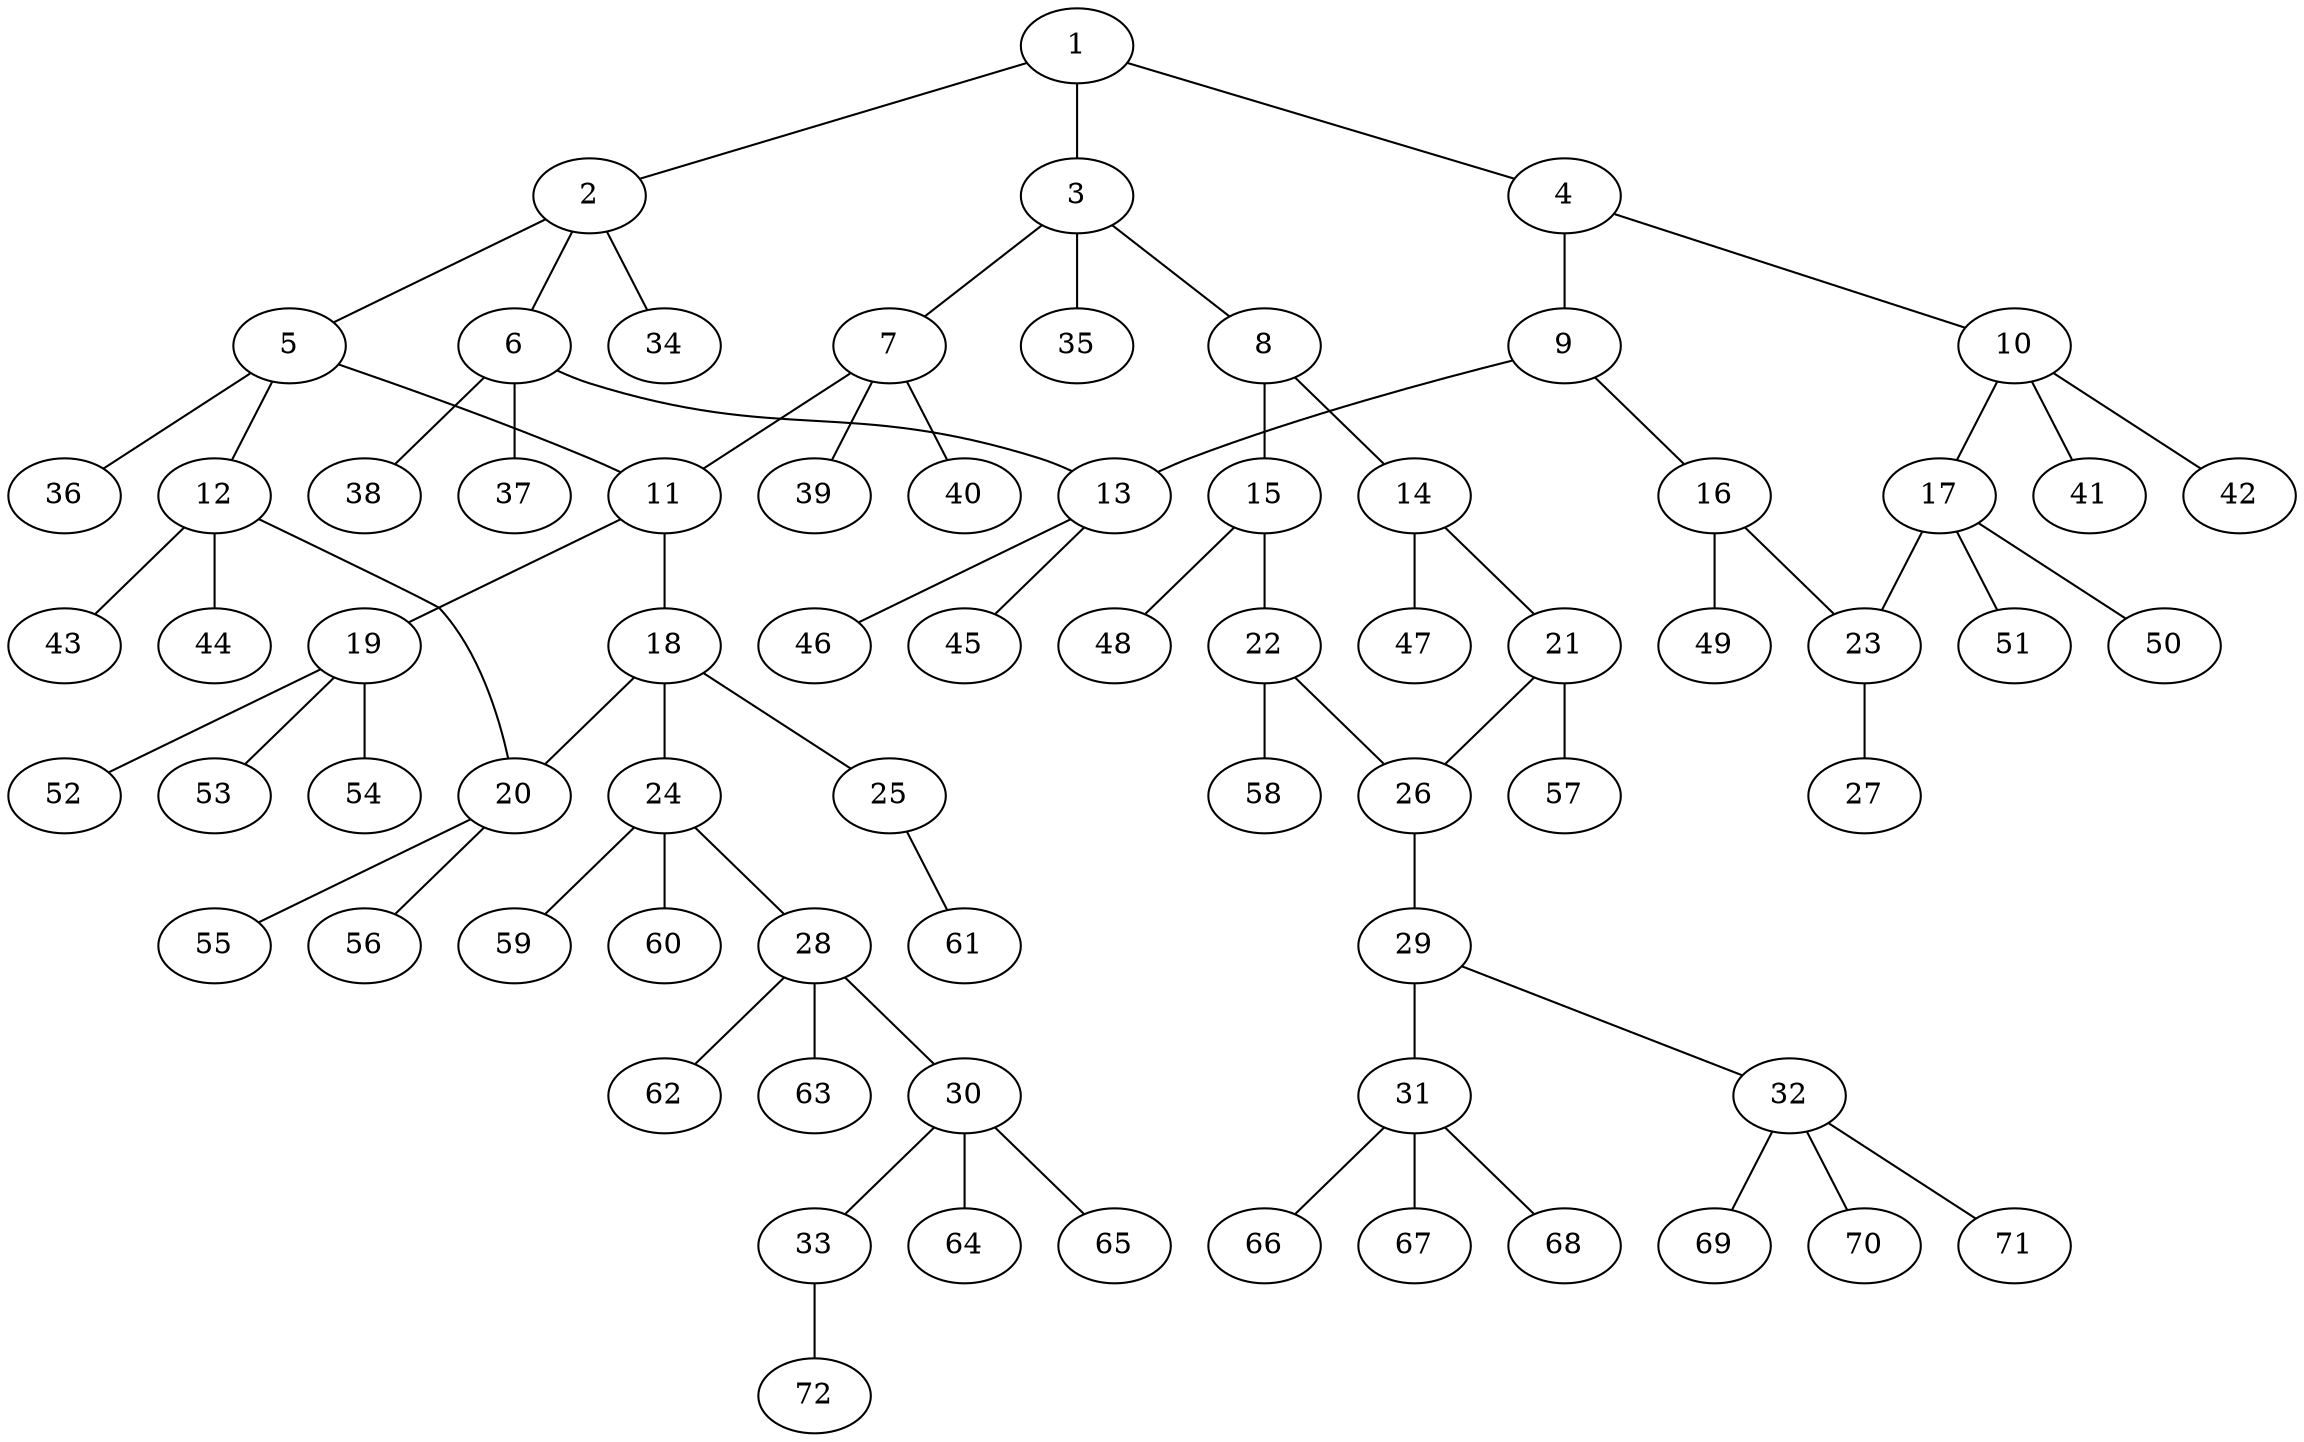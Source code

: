 graph molecule_1769 {
	1	 [chem=C];
	2	 [chem=C];
	1 -- 2	 [valence=1];
	3	 [chem=C];
	1 -- 3	 [valence=1];
	4	 [chem=C];
	1 -- 4	 [valence=2];
	5	 [chem=C];
	2 -- 5	 [valence=1];
	6	 [chem=C];
	2 -- 6	 [valence=1];
	34	 [chem=H];
	2 -- 34	 [valence=1];
	7	 [chem=C];
	3 -- 7	 [valence=1];
	8	 [chem=C];
	3 -- 8	 [valence=1];
	35	 [chem=H];
	3 -- 35	 [valence=1];
	9	 [chem=C];
	4 -- 9	 [valence=1];
	10	 [chem=C];
	4 -- 10	 [valence=1];
	11	 [chem=C];
	5 -- 11	 [valence=1];
	12	 [chem=C];
	5 -- 12	 [valence=1];
	36	 [chem=H];
	5 -- 36	 [valence=1];
	13	 [chem=C];
	6 -- 13	 [valence=1];
	37	 [chem=H];
	6 -- 37	 [valence=1];
	38	 [chem=H];
	6 -- 38	 [valence=1];
	7 -- 11	 [valence=1];
	39	 [chem=H];
	7 -- 39	 [valence=1];
	40	 [chem=H];
	7 -- 40	 [valence=1];
	14	 [chem=C];
	8 -- 14	 [valence=1];
	15	 [chem=C];
	8 -- 15	 [valence=2];
	9 -- 13	 [valence=1];
	16	 [chem=C];
	9 -- 16	 [valence=2];
	17	 [chem=C];
	10 -- 17	 [valence=1];
	41	 [chem=H];
	10 -- 41	 [valence=1];
	42	 [chem=H];
	10 -- 42	 [valence=1];
	18	 [chem=C];
	11 -- 18	 [valence=1];
	19	 [chem=C];
	11 -- 19	 [valence=1];
	20	 [chem=C];
	12 -- 20	 [valence=1];
	43	 [chem=H];
	12 -- 43	 [valence=1];
	44	 [chem=H];
	12 -- 44	 [valence=1];
	45	 [chem=H];
	13 -- 45	 [valence=1];
	46	 [chem=H];
	13 -- 46	 [valence=1];
	21	 [chem=C];
	14 -- 21	 [valence=2];
	47	 [chem=H];
	14 -- 47	 [valence=1];
	22	 [chem=C];
	15 -- 22	 [valence=1];
	48	 [chem=H];
	15 -- 48	 [valence=1];
	23	 [chem=C];
	16 -- 23	 [valence=1];
	49	 [chem=H];
	16 -- 49	 [valence=1];
	17 -- 23	 [valence=1];
	50	 [chem=H];
	17 -- 50	 [valence=1];
	51	 [chem=H];
	17 -- 51	 [valence=1];
	18 -- 20	 [valence=1];
	24	 [chem=C];
	18 -- 24	 [valence=1];
	25	 [chem=O];
	18 -- 25	 [valence=1];
	52	 [chem=H];
	19 -- 52	 [valence=1];
	53	 [chem=H];
	19 -- 53	 [valence=1];
	54	 [chem=H];
	19 -- 54	 [valence=1];
	55	 [chem=H];
	20 -- 55	 [valence=1];
	56	 [chem=H];
	20 -- 56	 [valence=1];
	26	 [chem=C];
	21 -- 26	 [valence=1];
	57	 [chem=H];
	21 -- 57	 [valence=1];
	22 -- 26	 [valence=2];
	58	 [chem=H];
	22 -- 58	 [valence=1];
	27	 [chem=O];
	23 -- 27	 [valence=2];
	28	 [chem=C];
	24 -- 28	 [valence=1];
	59	 [chem=H];
	24 -- 59	 [valence=1];
	60	 [chem=H];
	24 -- 60	 [valence=1];
	61	 [chem=H];
	25 -- 61	 [valence=1];
	29	 [chem=N];
	26 -- 29	 [valence=1];
	30	 [chem=C];
	28 -- 30	 [valence=1];
	62	 [chem=H];
	28 -- 62	 [valence=1];
	63	 [chem=H];
	28 -- 63	 [valence=1];
	31	 [chem=C];
	29 -- 31	 [valence=1];
	32	 [chem=C];
	29 -- 32	 [valence=1];
	33	 [chem=O];
	30 -- 33	 [valence=1];
	64	 [chem=H];
	30 -- 64	 [valence=1];
	65	 [chem=H];
	30 -- 65	 [valence=1];
	66	 [chem=H];
	31 -- 66	 [valence=1];
	67	 [chem=H];
	31 -- 67	 [valence=1];
	68	 [chem=H];
	31 -- 68	 [valence=1];
	69	 [chem=H];
	32 -- 69	 [valence=1];
	70	 [chem=H];
	32 -- 70	 [valence=1];
	71	 [chem=H];
	32 -- 71	 [valence=1];
	72	 [chem=H];
	33 -- 72	 [valence=1];
}
